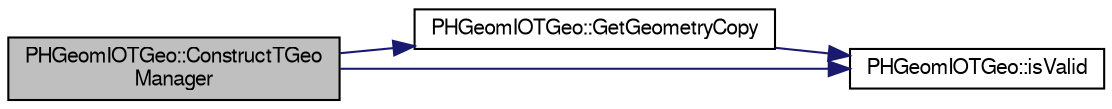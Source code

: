digraph "PHGeomIOTGeo::ConstructTGeoManager"
{
  bgcolor="transparent";
  edge [fontname="FreeSans",fontsize="10",labelfontname="FreeSans",labelfontsize="10"];
  node [fontname="FreeSans",fontsize="10",shape=record];
  rankdir="LR";
  Node1 [label="PHGeomIOTGeo::ConstructTGeo\lManager",height=0.2,width=0.4,color="black", fillcolor="grey75", style="filled" fontcolor="black"];
  Node1 -> Node2 [color="midnightblue",fontsize="10",style="solid",fontname="FreeSans"];
  Node2 [label="PHGeomIOTGeo::GetGeometryCopy",height=0.2,width=0.4,color="black",URL="$de/de3/classPHGeomIOTGeo.html#adce46bab9f88201797e891b51292e9ae"];
  Node2 -> Node3 [color="midnightblue",fontsize="10",style="solid",fontname="FreeSans"];
  Node3 [label="PHGeomIOTGeo::isValid",height=0.2,width=0.4,color="black",URL="$de/de3/classPHGeomIOTGeo.html#a5157ac79fb48b855569c1da185511568",tooltip="isValid returns non zero if object contains vailid data "];
  Node1 -> Node3 [color="midnightblue",fontsize="10",style="solid",fontname="FreeSans"];
}
